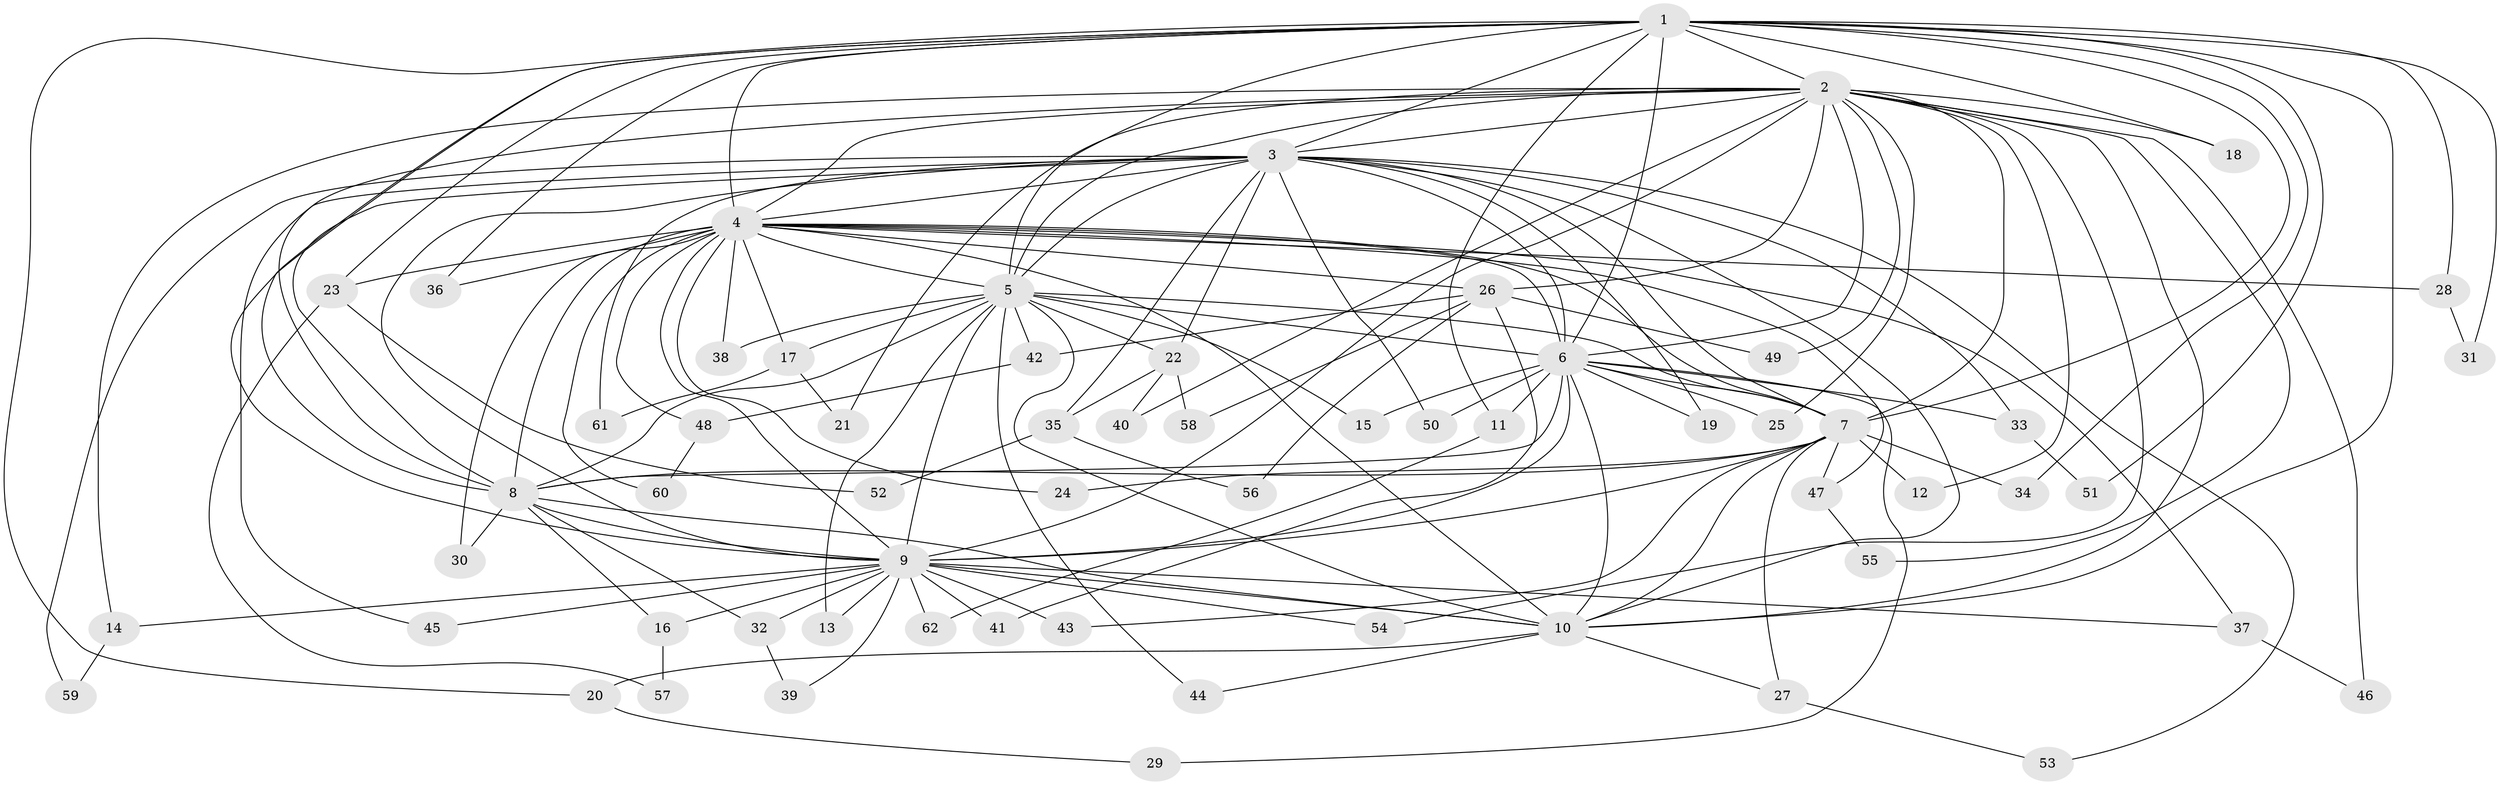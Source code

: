 // Generated by graph-tools (version 1.1) at 2025/01/03/09/25 03:01:16]
// undirected, 62 vertices, 149 edges
graph export_dot {
graph [start="1"]
  node [color=gray90,style=filled];
  1;
  2;
  3;
  4;
  5;
  6;
  7;
  8;
  9;
  10;
  11;
  12;
  13;
  14;
  15;
  16;
  17;
  18;
  19;
  20;
  21;
  22;
  23;
  24;
  25;
  26;
  27;
  28;
  29;
  30;
  31;
  32;
  33;
  34;
  35;
  36;
  37;
  38;
  39;
  40;
  41;
  42;
  43;
  44;
  45;
  46;
  47;
  48;
  49;
  50;
  51;
  52;
  53;
  54;
  55;
  56;
  57;
  58;
  59;
  60;
  61;
  62;
  1 -- 2;
  1 -- 3;
  1 -- 4;
  1 -- 5;
  1 -- 6;
  1 -- 7;
  1 -- 8;
  1 -- 9;
  1 -- 10;
  1 -- 11;
  1 -- 18;
  1 -- 20;
  1 -- 23;
  1 -- 28;
  1 -- 31;
  1 -- 34;
  1 -- 36;
  1 -- 51;
  2 -- 3;
  2 -- 4;
  2 -- 5;
  2 -- 6;
  2 -- 7;
  2 -- 8;
  2 -- 9;
  2 -- 10;
  2 -- 12;
  2 -- 14;
  2 -- 18;
  2 -- 21;
  2 -- 25;
  2 -- 26;
  2 -- 40;
  2 -- 46;
  2 -- 49;
  2 -- 54;
  2 -- 55;
  3 -- 4;
  3 -- 5;
  3 -- 6;
  3 -- 7;
  3 -- 8;
  3 -- 9;
  3 -- 10;
  3 -- 19;
  3 -- 22;
  3 -- 33;
  3 -- 35;
  3 -- 45;
  3 -- 50;
  3 -- 53;
  3 -- 59;
  3 -- 61;
  4 -- 5;
  4 -- 6;
  4 -- 7;
  4 -- 8;
  4 -- 9;
  4 -- 10;
  4 -- 17;
  4 -- 23;
  4 -- 24;
  4 -- 26;
  4 -- 28;
  4 -- 30;
  4 -- 36;
  4 -- 37;
  4 -- 38;
  4 -- 47;
  4 -- 48;
  4 -- 60;
  5 -- 6;
  5 -- 7;
  5 -- 8;
  5 -- 9;
  5 -- 10;
  5 -- 13;
  5 -- 15;
  5 -- 17;
  5 -- 22;
  5 -- 38;
  5 -- 42;
  5 -- 44;
  6 -- 7;
  6 -- 8;
  6 -- 9;
  6 -- 10;
  6 -- 11;
  6 -- 15;
  6 -- 19;
  6 -- 25;
  6 -- 29;
  6 -- 33;
  6 -- 50;
  7 -- 8;
  7 -- 9;
  7 -- 10;
  7 -- 12;
  7 -- 24;
  7 -- 27;
  7 -- 34;
  7 -- 43;
  7 -- 47;
  8 -- 9;
  8 -- 10;
  8 -- 16;
  8 -- 30;
  8 -- 32;
  9 -- 10;
  9 -- 13;
  9 -- 14;
  9 -- 16;
  9 -- 32;
  9 -- 37;
  9 -- 39;
  9 -- 41;
  9 -- 43;
  9 -- 45;
  9 -- 54;
  9 -- 62;
  10 -- 20;
  10 -- 27;
  10 -- 44;
  11 -- 62;
  14 -- 59;
  16 -- 57;
  17 -- 21;
  17 -- 61;
  20 -- 29;
  22 -- 35;
  22 -- 40;
  22 -- 58;
  23 -- 52;
  23 -- 57;
  26 -- 41;
  26 -- 42;
  26 -- 49;
  26 -- 56;
  26 -- 58;
  27 -- 53;
  28 -- 31;
  32 -- 39;
  33 -- 51;
  35 -- 52;
  35 -- 56;
  37 -- 46;
  42 -- 48;
  47 -- 55;
  48 -- 60;
}
